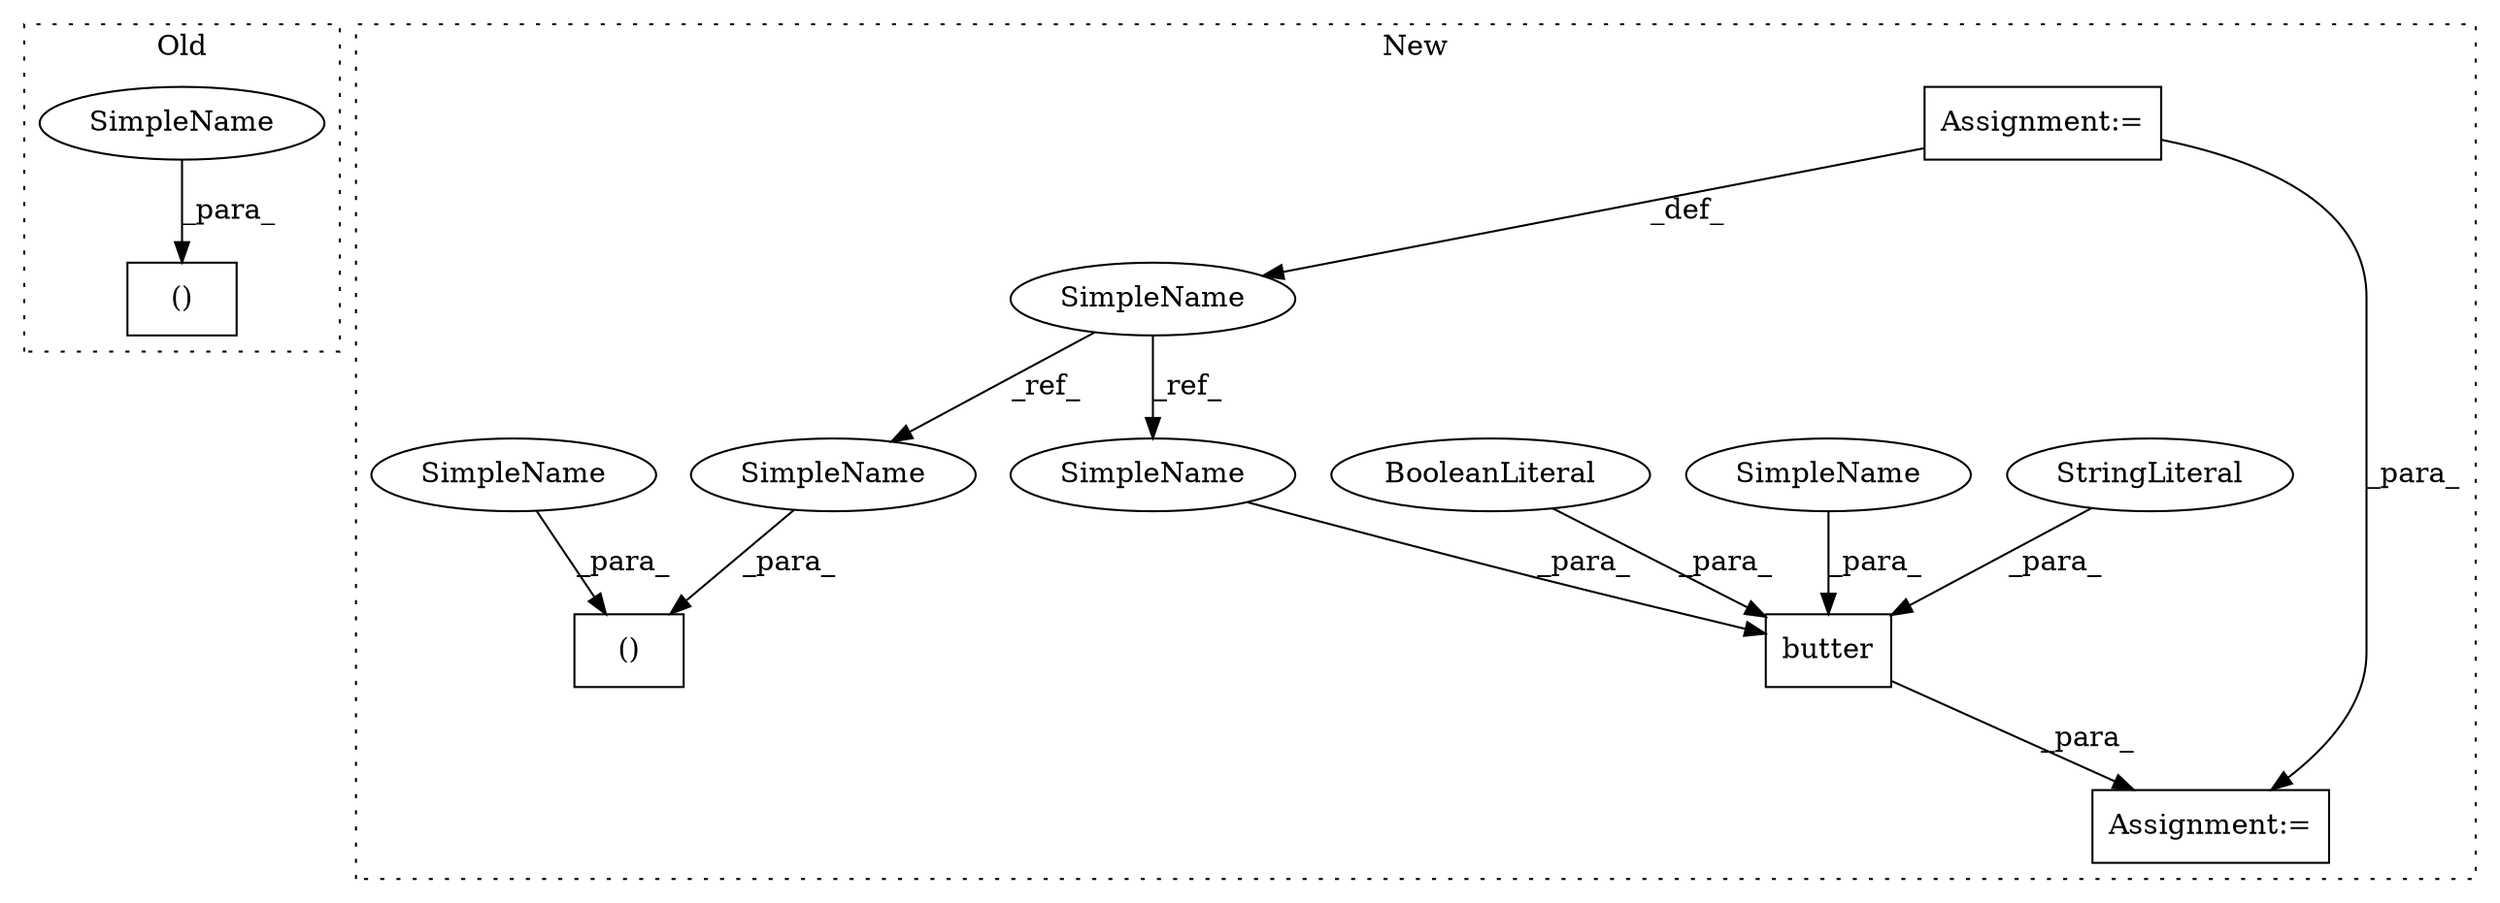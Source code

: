 digraph G {
subgraph cluster0 {
1 [label="()" a="106" s="6170" l="16" shape="box"];
9 [label="SimpleName" a="42" s="6184" l="2" shape="ellipse"];
label = "Old";
style="dotted";
}
subgraph cluster1 {
2 [label="butter" a="32" s="7700,7728" l="7,1" shape="box"];
3 [label="SimpleName" a="42" s="7525" l="1" shape="ellipse"];
4 [label="()" a="106" s="7628" l="16" shape="box"];
5 [label="BooleanLiteral" a="9" s="7723" l="5" shape="ellipse"];
6 [label="StringLiteral" a="45" s="7712" l="10" shape="ellipse"];
7 [label="Assignment:=" a="7" s="7698" l="2" shape="box"];
8 [label="Assignment:=" a="7" s="7525" l="1" shape="box"];
10 [label="SimpleName" a="42" s="7707" l="1" shape="ellipse"];
11 [label="SimpleName" a="42" s="7628" l="1" shape="ellipse"];
12 [label="SimpleName" a="42" s="7709" l="2" shape="ellipse"];
13 [label="SimpleName" a="42" s="7642" l="2" shape="ellipse"];
label = "New";
style="dotted";
}
2 -> 7 [label="_para_"];
3 -> 11 [label="_ref_"];
3 -> 10 [label="_ref_"];
5 -> 2 [label="_para_"];
6 -> 2 [label="_para_"];
8 -> 3 [label="_def_"];
8 -> 7 [label="_para_"];
9 -> 1 [label="_para_"];
10 -> 2 [label="_para_"];
11 -> 4 [label="_para_"];
12 -> 2 [label="_para_"];
13 -> 4 [label="_para_"];
}